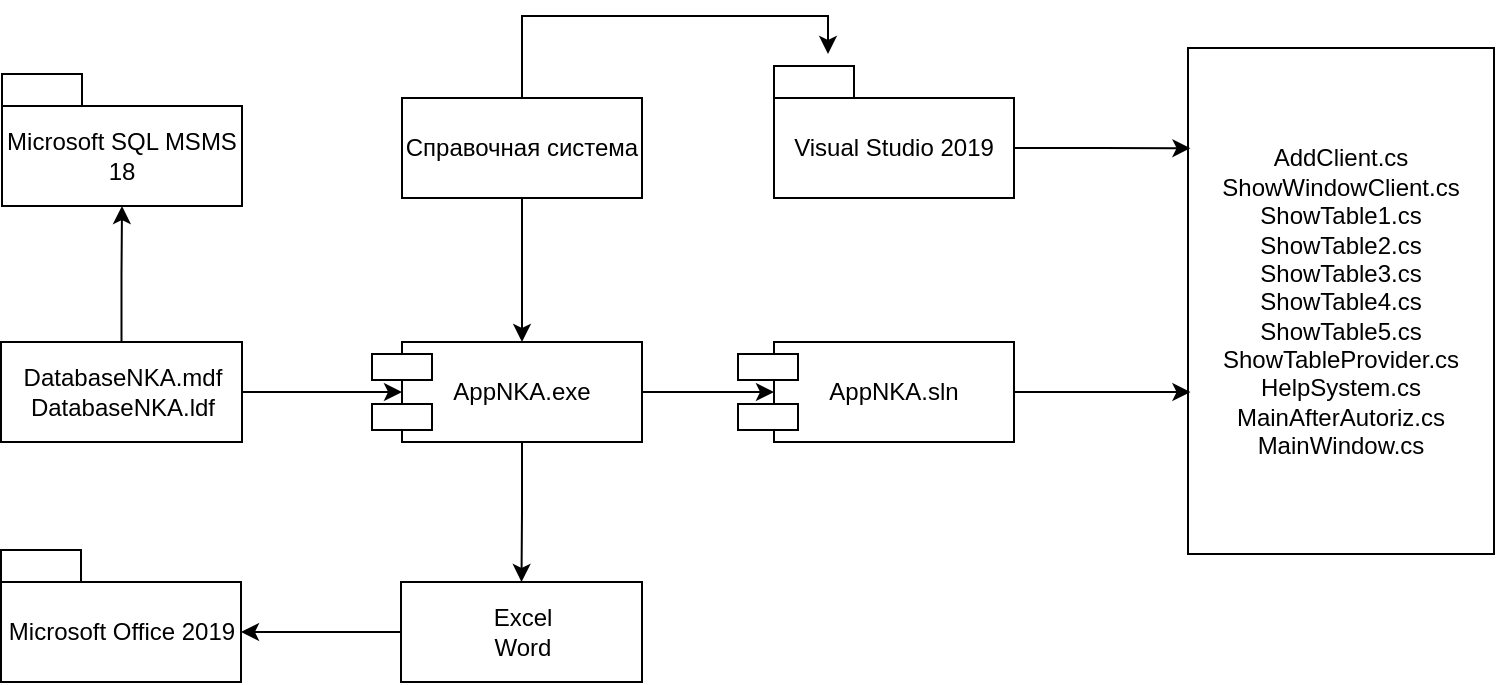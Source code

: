 <mxfile version="13.0.3" type="device"><diagram id="YT70H5op9gm2Eby0nSxH" name="Страница 1"><mxGraphModel dx="540" dy="633" grid="0" gridSize="10" guides="1" tooltips="1" connect="1" arrows="1" fold="1" page="0" pageScale="1" pageWidth="827" pageHeight="1169" math="0" shadow="0"><root><mxCell id="0"/><mxCell id="1" parent="0"/><mxCell id="pSaly_mAdDItvYBp85oM-3" value="" style="edgeStyle=orthogonalEdgeStyle;rounded=0;orthogonalLoop=1;jettySize=auto;html=1;exitX=1;exitY=0.5;exitDx=0;exitDy=0;" parent="1" source="i2KvrHDB52YvwzuULqG9-3" target="pSaly_mAdDItvYBp85oM-2" edge="1"><mxGeometry relative="1" as="geometry"><mxPoint x="290" y="220" as="sourcePoint"/></mxGeometry></mxCell><mxCell id="pSaly_mAdDItvYBp85oM-1" value="Microsoft Office 2019" style="rounded=0;whiteSpace=wrap;html=1;" parent="1" vertex="1"><mxGeometry x="159.5" y="315" width="120" height="50" as="geometry"/></mxCell><mxCell id="pSaly_mAdDItvYBp85oM-7" value="" style="edgeStyle=orthogonalEdgeStyle;rounded=0;orthogonalLoop=1;jettySize=auto;html=1;" parent="1" source="pSaly_mAdDItvYBp85oM-2" target="pSaly_mAdDItvYBp85oM-6" edge="1"><mxGeometry relative="1" as="geometry"/></mxCell><mxCell id="i2KvrHDB52YvwzuULqG9-18" value="" style="edgeStyle=orthogonalEdgeStyle;rounded=0;orthogonalLoop=1;jettySize=auto;html=1;" edge="1" parent="1" source="pSaly_mAdDItvYBp85oM-2" target="i2KvrHDB52YvwzuULqG9-16"><mxGeometry relative="1" as="geometry"/></mxCell><mxCell id="pSaly_mAdDItvYBp85oM-2" value="AppNKA.exe" style="rounded=0;whiteSpace=wrap;html=1;" parent="1" vertex="1"><mxGeometry x="360" y="195" width="120" height="50" as="geometry"/></mxCell><mxCell id="pSaly_mAdDItvYBp85oM-10" value="AddClient.cs&lt;br&gt;ShowWindowClient.cs&lt;br&gt;ShowTable1.cs&lt;br&gt;ShowTable2.cs&lt;br&gt;ShowTable3.cs&lt;br&gt;ShowTable4.cs&lt;br&gt;ShowTable5.cs&lt;br&gt;ShowTableProvider.cs&lt;br&gt;HelpSystem.cs&lt;br&gt;MainAfterAutoriz.cs&lt;br&gt;MainWindow.cs" style="rounded=0;whiteSpace=wrap;html=1;" parent="1" vertex="1"><mxGeometry x="753" y="48" width="153" height="253" as="geometry"/></mxCell><mxCell id="pSaly_mAdDItvYBp85oM-9" value="" style="edgeStyle=orthogonalEdgeStyle;rounded=0;orthogonalLoop=1;jettySize=auto;html=1;exitX=0;exitY=0.5;exitDx=0;exitDy=0;entryX=1;entryY=0.5;entryDx=0;entryDy=0;" parent="1" source="pSaly_mAdDItvYBp85oM-6" target="pSaly_mAdDItvYBp85oM-1" edge="1"><mxGeometry relative="1" as="geometry"><mxPoint x="288" y="349" as="targetPoint"/></mxGeometry></mxCell><mxCell id="pSaly_mAdDItvYBp85oM-6" value="Excel&lt;br&gt;Word" style="rounded=0;whiteSpace=wrap;html=1;" parent="1" vertex="1"><mxGeometry x="359.5" y="315" width="120.5" height="50" as="geometry"/></mxCell><mxCell id="i2KvrHDB52YvwzuULqG9-26" value="" style="edgeStyle=orthogonalEdgeStyle;rounded=0;orthogonalLoop=1;jettySize=auto;html=1;entryX=0.008;entryY=0.198;entryDx=0;entryDy=0;entryPerimeter=0;" edge="1" parent="1" source="pSaly_mAdDItvYBp85oM-4" target="pSaly_mAdDItvYBp85oM-10"><mxGeometry relative="1" as="geometry"><mxPoint x="740" y="108" as="targetPoint"/></mxGeometry></mxCell><mxCell id="pSaly_mAdDItvYBp85oM-4" value="Visual Studio 2019" style="rounded=0;whiteSpace=wrap;html=1;" parent="1" vertex="1"><mxGeometry x="546" y="73" width="120" height="50" as="geometry"/></mxCell><mxCell id="i2KvrHDB52YvwzuULqG9-1" value="Microsoft SQL MSMS 18" style="rounded=0;whiteSpace=wrap;html=1;" vertex="1" parent="1"><mxGeometry x="160" y="77" width="120" height="50" as="geometry"/></mxCell><mxCell id="i2KvrHDB52YvwzuULqG9-2" value="" style="rounded=0;whiteSpace=wrap;html=1;" vertex="1" parent="1"><mxGeometry x="160" y="61" width="40" height="16" as="geometry"/></mxCell><mxCell id="i2KvrHDB52YvwzuULqG9-8" value="" style="edgeStyle=orthogonalEdgeStyle;rounded=0;orthogonalLoop=1;jettySize=auto;html=1;" edge="1" parent="1" source="i2KvrHDB52YvwzuULqG9-3" target="i2KvrHDB52YvwzuULqG9-1"><mxGeometry relative="1" as="geometry"/></mxCell><mxCell id="i2KvrHDB52YvwzuULqG9-3" value="DatabaseNKA.mdf&lt;br&gt;DatabaseNKA.ldf" style="rounded=0;whiteSpace=wrap;html=1;" vertex="1" parent="1"><mxGeometry x="159.5" y="195" width="120.5" height="50" as="geometry"/></mxCell><mxCell id="i2KvrHDB52YvwzuULqG9-5" value="" style="rounded=0;whiteSpace=wrap;html=1;" vertex="1" parent="1"><mxGeometry x="345" y="201" width="30" height="13" as="geometry"/></mxCell><mxCell id="i2KvrHDB52YvwzuULqG9-6" value="" style="rounded=0;whiteSpace=wrap;html=1;" vertex="1" parent="1"><mxGeometry x="345" y="226" width="30" height="13" as="geometry"/></mxCell><mxCell id="i2KvrHDB52YvwzuULqG9-9" value="" style="rounded=0;whiteSpace=wrap;html=1;" vertex="1" parent="1"><mxGeometry x="159.5" y="299" width="40" height="16" as="geometry"/></mxCell><mxCell id="i2KvrHDB52YvwzuULqG9-11" value="" style="edgeStyle=orthogonalEdgeStyle;rounded=0;orthogonalLoop=1;jettySize=auto;html=1;" edge="1" parent="1" source="i2KvrHDB52YvwzuULqG9-10" target="pSaly_mAdDItvYBp85oM-2"><mxGeometry relative="1" as="geometry"/></mxCell><mxCell id="i2KvrHDB52YvwzuULqG9-15" value="" style="edgeStyle=orthogonalEdgeStyle;rounded=0;orthogonalLoop=1;jettySize=auto;html=1;" edge="1" parent="1" source="i2KvrHDB52YvwzuULqG9-10"><mxGeometry relative="1" as="geometry"><mxPoint x="573" y="51" as="targetPoint"/><Array as="points"><mxPoint x="420" y="32"/><mxPoint x="573" y="32"/></Array></mxGeometry></mxCell><mxCell id="i2KvrHDB52YvwzuULqG9-10" value="Справочная система" style="rounded=0;whiteSpace=wrap;html=1;" vertex="1" parent="1"><mxGeometry x="360" y="73" width="120" height="50" as="geometry"/></mxCell><mxCell id="i2KvrHDB52YvwzuULqG9-13" value="" style="rounded=0;whiteSpace=wrap;html=1;" vertex="1" parent="1"><mxGeometry x="546" y="57" width="40" height="16" as="geometry"/></mxCell><mxCell id="i2KvrHDB52YvwzuULqG9-22" value="" style="edgeStyle=orthogonalEdgeStyle;rounded=0;orthogonalLoop=1;jettySize=auto;html=1;entryX=0.008;entryY=0.68;entryDx=0;entryDy=0;entryPerimeter=0;" edge="1" parent="1" source="i2KvrHDB52YvwzuULqG9-16" target="pSaly_mAdDItvYBp85oM-10"><mxGeometry relative="1" as="geometry"><mxPoint x="746" y="220" as="targetPoint"/></mxGeometry></mxCell><mxCell id="i2KvrHDB52YvwzuULqG9-16" value="AppNKA.sln" style="rounded=0;whiteSpace=wrap;html=1;" vertex="1" parent="1"><mxGeometry x="546" y="195" width="120" height="50" as="geometry"/></mxCell><mxCell id="i2KvrHDB52YvwzuULqG9-17" value="" style="rounded=0;whiteSpace=wrap;html=1;" vertex="1" parent="1"><mxGeometry x="528" y="201" width="30" height="13" as="geometry"/></mxCell><mxCell id="i2KvrHDB52YvwzuULqG9-20" value="" style="rounded=0;whiteSpace=wrap;html=1;" vertex="1" parent="1"><mxGeometry x="528" y="226" width="30" height="13" as="geometry"/></mxCell></root></mxGraphModel></diagram></mxfile>